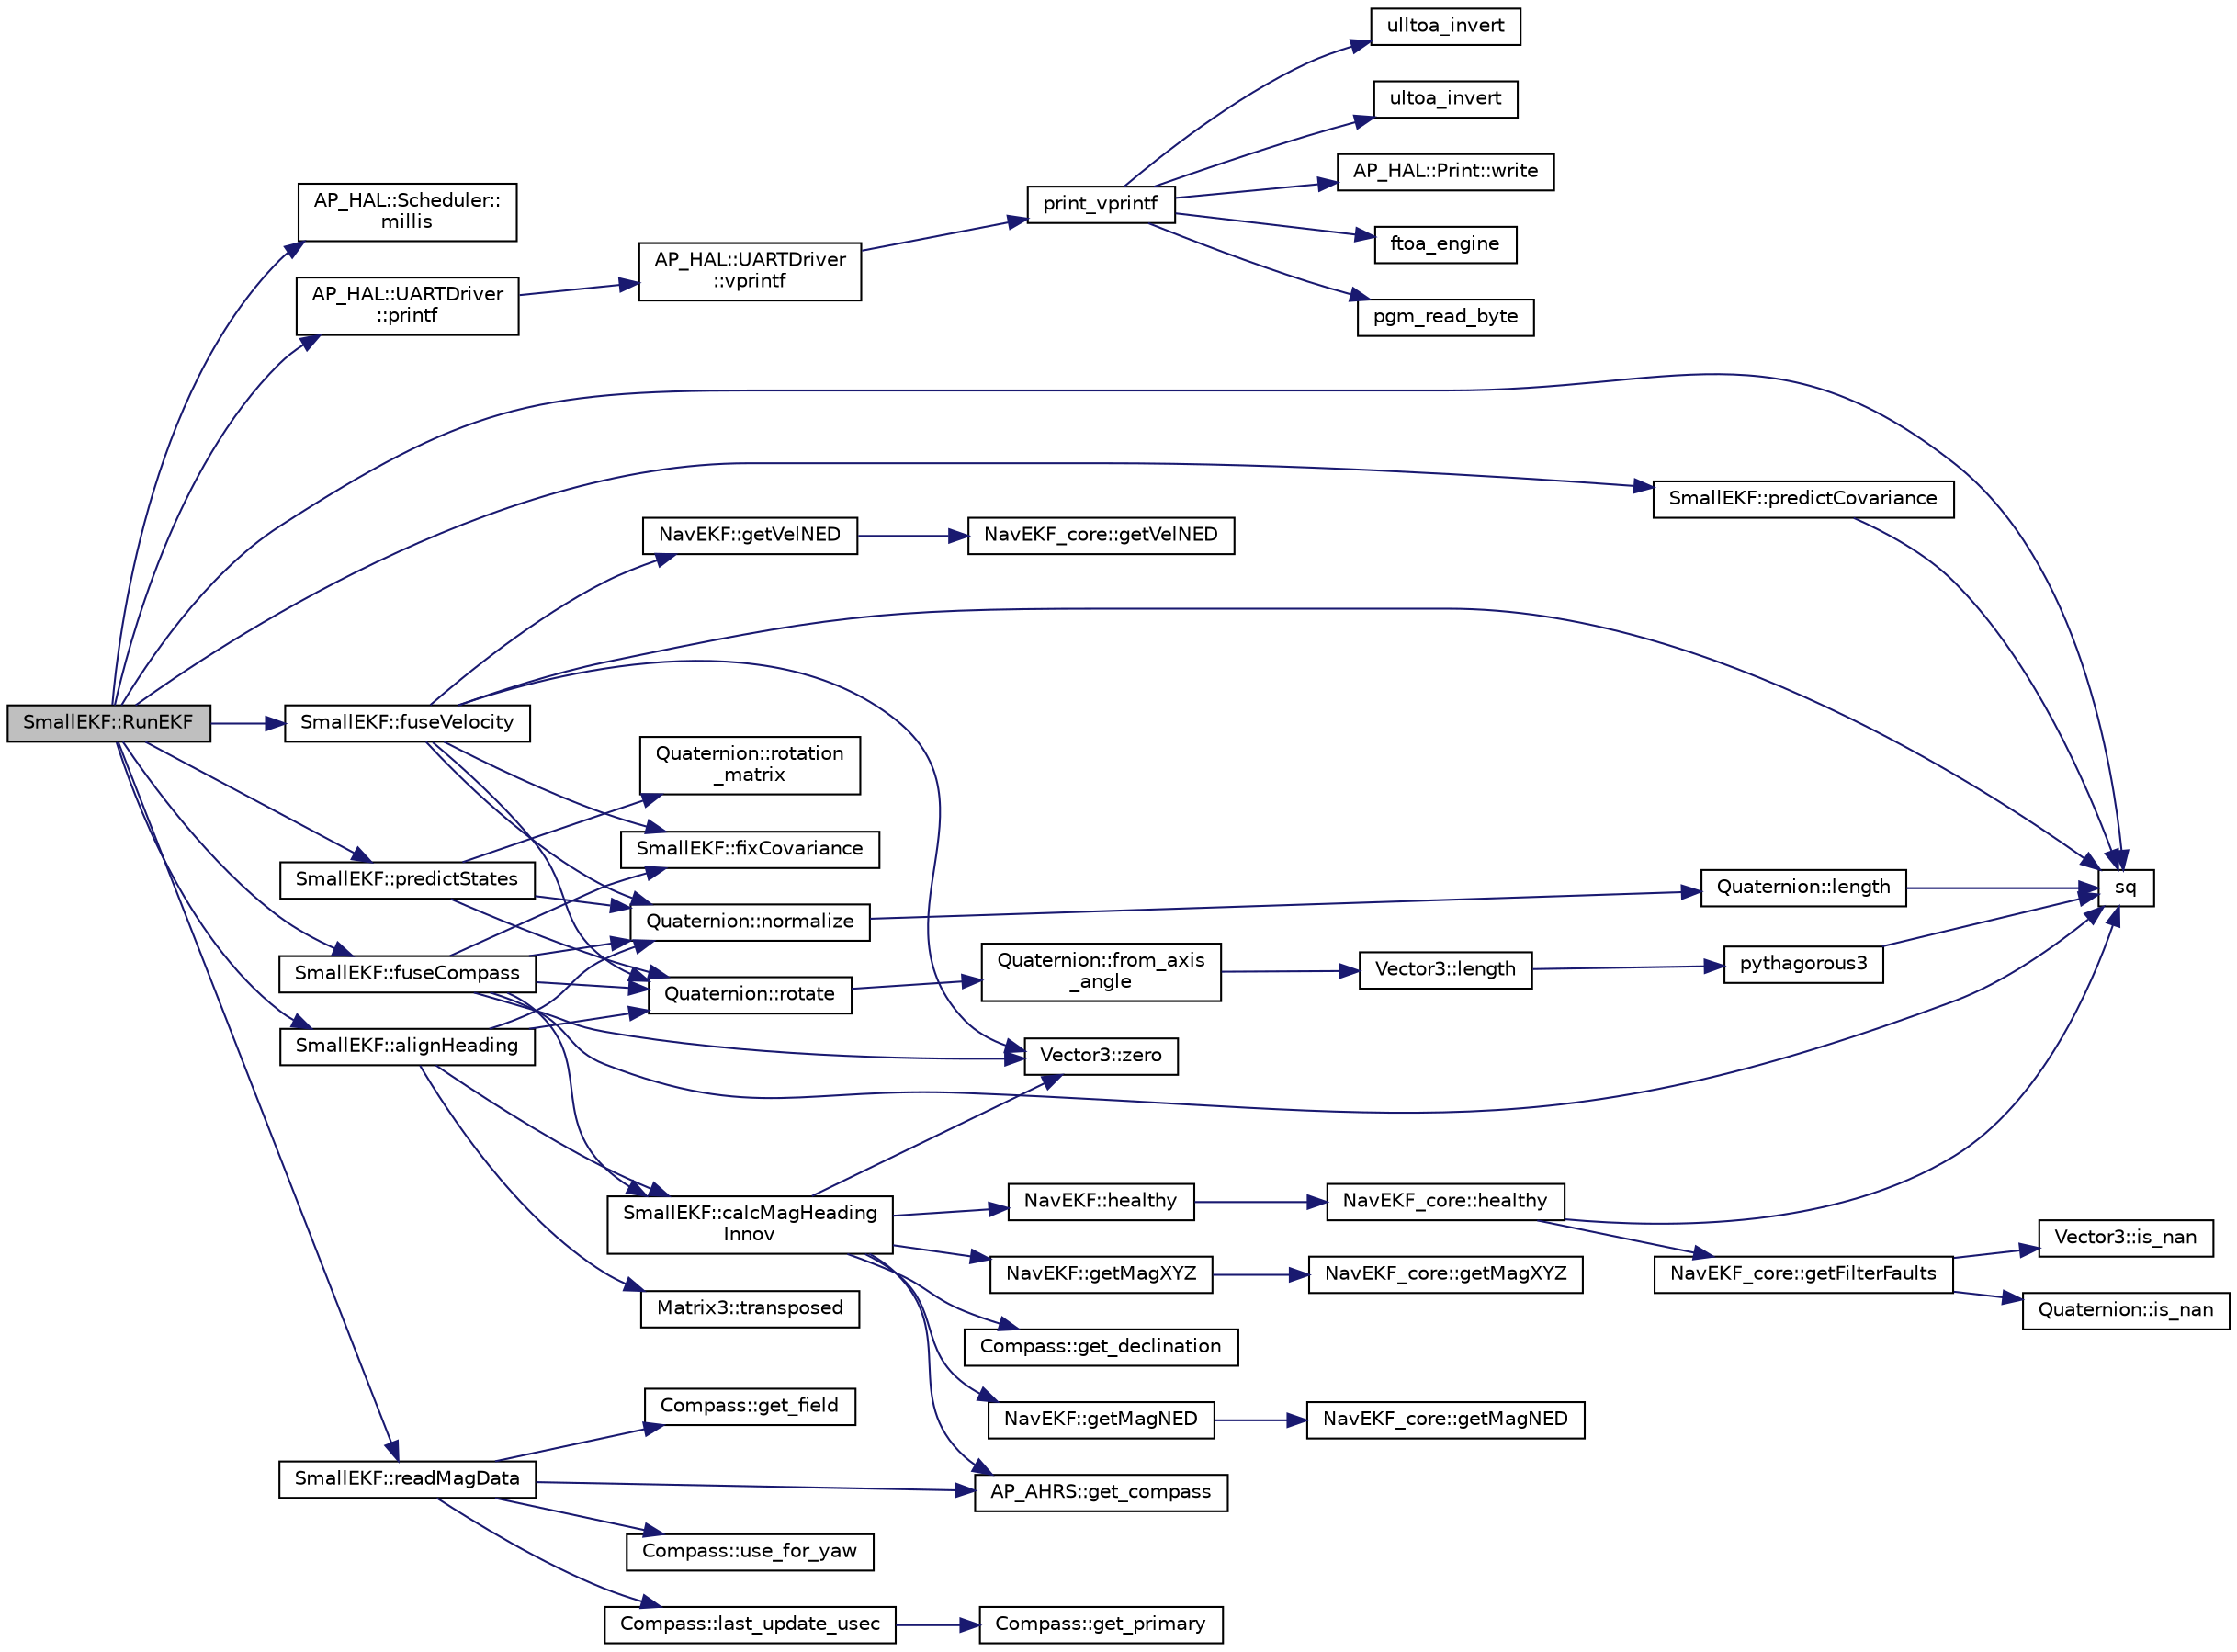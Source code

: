 digraph "SmallEKF::RunEKF"
{
 // INTERACTIVE_SVG=YES
  edge [fontname="Helvetica",fontsize="10",labelfontname="Helvetica",labelfontsize="10"];
  node [fontname="Helvetica",fontsize="10",shape=record];
  rankdir="LR";
  Node1 [label="SmallEKF::RunEKF",height=0.2,width=0.4,color="black", fillcolor="grey75", style="filled", fontcolor="black"];
  Node1 -> Node2 [color="midnightblue",fontsize="10",style="solid",fontname="Helvetica"];
  Node2 [label="AP_HAL::Scheduler::\lmillis",height=0.2,width=0.4,color="black", fillcolor="white", style="filled",URL="$classAP__HAL_1_1Scheduler.html#a26b68339fc68a562d8d3a1238d0ec8c1"];
  Node1 -> Node3 [color="midnightblue",fontsize="10",style="solid",fontname="Helvetica"];
  Node3 [label="sq",height=0.2,width=0.4,color="black", fillcolor="white", style="filled",URL="$AP__Math_8h.html#a00f57739f8671cb41eae08a51b7cbf7c"];
  Node1 -> Node4 [color="midnightblue",fontsize="10",style="solid",fontname="Helvetica"];
  Node4 [label="AP_HAL::UARTDriver\l::printf",height=0.2,width=0.4,color="black", fillcolor="white", style="filled",URL="$classAP__HAL_1_1UARTDriver.html#a65c7824b8877f7a2f79365c8ffae8f56"];
  Node4 -> Node5 [color="midnightblue",fontsize="10",style="solid",fontname="Helvetica"];
  Node5 [label="AP_HAL::UARTDriver\l::vprintf",height=0.2,width=0.4,color="black", fillcolor="white", style="filled",URL="$classAP__HAL_1_1UARTDriver.html#aa8abfb6d6641299472c29ac1edde559f"];
  Node5 -> Node6 [color="midnightblue",fontsize="10",style="solid",fontname="Helvetica"];
  Node6 [label="print_vprintf",height=0.2,width=0.4,color="black", fillcolor="white", style="filled",URL="$print__vprintf_8cpp.html#a473b9349f4b086b552a21eb8fe057016"];
  Node6 -> Node7 [color="midnightblue",fontsize="10",style="solid",fontname="Helvetica"];
  Node7 [label="AP_HAL::Print::write",height=0.2,width=0.4,color="black", fillcolor="white", style="filled",URL="$classAP__HAL_1_1Print.html#acc65391952a43334f8f5c9bef341f501"];
  Node6 -> Node8 [color="midnightblue",fontsize="10",style="solid",fontname="Helvetica"];
  Node8 [label="ftoa_engine",height=0.2,width=0.4,color="black", fillcolor="white", style="filled",URL="$ftoa__engine_8cpp.html#a1c28234da8f20b43c85890d4bb452947"];
  Node6 -> Node9 [color="midnightblue",fontsize="10",style="solid",fontname="Helvetica"];
  Node9 [label="pgm_read_byte",height=0.2,width=0.4,color="black", fillcolor="white", style="filled",URL="$AP__Progmem_8h.html#a1514e0408e036062b4af844baaf567da"];
  Node6 -> Node10 [color="midnightblue",fontsize="10",style="solid",fontname="Helvetica"];
  Node10 [label="ulltoa_invert",height=0.2,width=0.4,color="black", fillcolor="white", style="filled",URL="$utoa__invert_8cpp.html#a34926f552460b47c414ec4d83b32815c"];
  Node6 -> Node11 [color="midnightblue",fontsize="10",style="solid",fontname="Helvetica"];
  Node11 [label="ultoa_invert",height=0.2,width=0.4,color="black", fillcolor="white", style="filled",URL="$utoa__invert_8cpp.html#a5d99bba8e697c1e11da489d88fca8559"];
  Node1 -> Node12 [color="midnightblue",fontsize="10",style="solid",fontname="Helvetica"];
  Node12 [label="SmallEKF::predictStates",height=0.2,width=0.4,color="black", fillcolor="white", style="filled",URL="$classSmallEKF.html#ae356bfb153c3c9a735fbb5f072440f3a"];
  Node12 -> Node13 [color="midnightblue",fontsize="10",style="solid",fontname="Helvetica"];
  Node13 [label="Quaternion::rotate",height=0.2,width=0.4,color="black", fillcolor="white", style="filled",URL="$classQuaternion.html#aad078c52b4d7e9221963199f0dd075df"];
  Node13 -> Node14 [color="midnightblue",fontsize="10",style="solid",fontname="Helvetica"];
  Node14 [label="Quaternion::from_axis\l_angle",height=0.2,width=0.4,color="black", fillcolor="white", style="filled",URL="$classQuaternion.html#a6c21fe33378aa16a33cba869ba4af5dc"];
  Node14 -> Node15 [color="midnightblue",fontsize="10",style="solid",fontname="Helvetica"];
  Node15 [label="Vector3::length",height=0.2,width=0.4,color="black", fillcolor="white", style="filled",URL="$classVector3.html#ac1fd5514e368a1e1c2d13f71eda18345"];
  Node15 -> Node16 [color="midnightblue",fontsize="10",style="solid",fontname="Helvetica"];
  Node16 [label="pythagorous3",height=0.2,width=0.4,color="black", fillcolor="white", style="filled",URL="$AP__Math_8h.html#a6b05ff3296c2ed55b1cd74262a7330f6"];
  Node16 -> Node3 [color="midnightblue",fontsize="10",style="solid",fontname="Helvetica"];
  Node12 -> Node17 [color="midnightblue",fontsize="10",style="solid",fontname="Helvetica"];
  Node17 [label="Quaternion::normalize",height=0.2,width=0.4,color="black", fillcolor="white", style="filled",URL="$classQuaternion.html#a48e6bafb249c895ed25f29dc9170e11e"];
  Node17 -> Node18 [color="midnightblue",fontsize="10",style="solid",fontname="Helvetica"];
  Node18 [label="Quaternion::length",height=0.2,width=0.4,color="black", fillcolor="white", style="filled",URL="$classQuaternion.html#a6f5e82dd828c59392a3133d6d5877f39"];
  Node18 -> Node3 [color="midnightblue",fontsize="10",style="solid",fontname="Helvetica"];
  Node12 -> Node19 [color="midnightblue",fontsize="10",style="solid",fontname="Helvetica"];
  Node19 [label="Quaternion::rotation\l_matrix",height=0.2,width=0.4,color="black", fillcolor="white", style="filled",URL="$classQuaternion.html#afb7132c9c69a984a40be950a17effeaa",tooltip="-*- tab-width: 4; Mode: C++; c-basic-offset: 4; indent-tabs-mode: nil -*- "];
  Node1 -> Node20 [color="midnightblue",fontsize="10",style="solid",fontname="Helvetica"];
  Node20 [label="SmallEKF::predictCovariance",height=0.2,width=0.4,color="black", fillcolor="white", style="filled",URL="$classSmallEKF.html#a14c521d23d8422bf107c4d60a6cbc247"];
  Node20 -> Node3 [color="midnightblue",fontsize="10",style="solid",fontname="Helvetica"];
  Node1 -> Node21 [color="midnightblue",fontsize="10",style="solid",fontname="Helvetica"];
  Node21 [label="SmallEKF::fuseVelocity",height=0.2,width=0.4,color="black", fillcolor="white", style="filled",URL="$classSmallEKF.html#a874dcc56946ec2da09aa12b73e8bd970"];
  Node21 -> Node22 [color="midnightblue",fontsize="10",style="solid",fontname="Helvetica"];
  Node22 [label="NavEKF::getVelNED",height=0.2,width=0.4,color="black", fillcolor="white", style="filled",URL="$classNavEKF.html#a3925b0ab8bf958e0a8dfb84cd591c8b3"];
  Node22 -> Node23 [color="midnightblue",fontsize="10",style="solid",fontname="Helvetica"];
  Node23 [label="NavEKF_core::getVelNED",height=0.2,width=0.4,color="black", fillcolor="white", style="filled",URL="$classNavEKF__core.html#a217e1815ec9f69476462607bb0548131"];
  Node21 -> Node24 [color="midnightblue",fontsize="10",style="solid",fontname="Helvetica"];
  Node24 [label="Vector3::zero",height=0.2,width=0.4,color="black", fillcolor="white", style="filled",URL="$classVector3.html#adf1769d5ee5df2f8585df2f540fa5efe"];
  Node21 -> Node13 [color="midnightblue",fontsize="10",style="solid",fontname="Helvetica"];
  Node21 -> Node17 [color="midnightblue",fontsize="10",style="solid",fontname="Helvetica"];
  Node21 -> Node25 [color="midnightblue",fontsize="10",style="solid",fontname="Helvetica"];
  Node25 [label="SmallEKF::fixCovariance",height=0.2,width=0.4,color="black", fillcolor="white", style="filled",URL="$classSmallEKF.html#a27a4a77dd0c7d181bd2085a9d553a193"];
  Node21 -> Node3 [color="midnightblue",fontsize="10",style="solid",fontname="Helvetica"];
  Node1 -> Node26 [color="midnightblue",fontsize="10",style="solid",fontname="Helvetica"];
  Node26 [label="SmallEKF::alignHeading",height=0.2,width=0.4,color="black", fillcolor="white", style="filled",URL="$classSmallEKF.html#a795189f59fa31ed5b397a15f91408f70"];
  Node26 -> Node27 [color="midnightblue",fontsize="10",style="solid",fontname="Helvetica"];
  Node27 [label="SmallEKF::calcMagHeading\lInnov",height=0.2,width=0.4,color="black", fillcolor="white", style="filled",URL="$classSmallEKF.html#a991c54283e43ee0867269119746731f5"];
  Node27 -> Node28 [color="midnightblue",fontsize="10",style="solid",fontname="Helvetica"];
  Node28 [label="NavEKF::healthy",height=0.2,width=0.4,color="black", fillcolor="white", style="filled",URL="$classNavEKF.html#ad418b75ceae3dde42f8c588b7e88abb4"];
  Node28 -> Node29 [color="midnightblue",fontsize="10",style="solid",fontname="Helvetica"];
  Node29 [label="NavEKF_core::healthy",height=0.2,width=0.4,color="black", fillcolor="white", style="filled",URL="$classNavEKF__core.html#a0590305cfe1d6fc26af74d6f36ee5c38"];
  Node29 -> Node30 [color="midnightblue",fontsize="10",style="solid",fontname="Helvetica"];
  Node30 [label="NavEKF_core::getFilterFaults",height=0.2,width=0.4,color="black", fillcolor="white", style="filled",URL="$classNavEKF__core.html#a824777ac28f1f0f5c06c84d4a7423e62"];
  Node30 -> Node31 [color="midnightblue",fontsize="10",style="solid",fontname="Helvetica"];
  Node31 [label="Quaternion::is_nan",height=0.2,width=0.4,color="black", fillcolor="white", style="filled",URL="$classQuaternion.html#aa3036ce97bb5a7394a2d65edecd8f1ab"];
  Node30 -> Node32 [color="midnightblue",fontsize="10",style="solid",fontname="Helvetica"];
  Node32 [label="Vector3::is_nan",height=0.2,width=0.4,color="black", fillcolor="white", style="filled",URL="$classVector3.html#a076ee3d40e645623b54650cca5ae6df7"];
  Node29 -> Node3 [color="midnightblue",fontsize="10",style="solid",fontname="Helvetica"];
  Node27 -> Node33 [color="midnightblue",fontsize="10",style="solid",fontname="Helvetica"];
  Node33 [label="NavEKF::getMagNED",height=0.2,width=0.4,color="black", fillcolor="white", style="filled",URL="$classNavEKF.html#a1bccd4b8bcc129f2daabf04b02a44bf3"];
  Node33 -> Node34 [color="midnightblue",fontsize="10",style="solid",fontname="Helvetica"];
  Node34 [label="NavEKF_core::getMagNED",height=0.2,width=0.4,color="black", fillcolor="white", style="filled",URL="$classNavEKF__core.html#a20edc5613c2b81bcbcf8076b8de9a11c"];
  Node27 -> Node35 [color="midnightblue",fontsize="10",style="solid",fontname="Helvetica"];
  Node35 [label="NavEKF::getMagXYZ",height=0.2,width=0.4,color="black", fillcolor="white", style="filled",URL="$classNavEKF.html#add08a20902184b616da1e9f79efcbc5f"];
  Node35 -> Node36 [color="midnightblue",fontsize="10",style="solid",fontname="Helvetica"];
  Node36 [label="NavEKF_core::getMagXYZ",height=0.2,width=0.4,color="black", fillcolor="white", style="filled",URL="$classNavEKF__core.html#a2fb18d5988bf7cd09d8b48d01f4d6170"];
  Node27 -> Node24 [color="midnightblue",fontsize="10",style="solid",fontname="Helvetica"];
  Node27 -> Node37 [color="midnightblue",fontsize="10",style="solid",fontname="Helvetica"];
  Node37 [label="AP_AHRS::get_compass",height=0.2,width=0.4,color="black", fillcolor="white", style="filled",URL="$classAP__AHRS.html#adf808841de62499bc8c388fc798d47f1"];
  Node27 -> Node38 [color="midnightblue",fontsize="10",style="solid",fontname="Helvetica"];
  Node38 [label="Compass::get_declination",height=0.2,width=0.4,color="black", fillcolor="white", style="filled",URL="$classCompass.html#a5051de1d15ee203600422235ab93c88c"];
  Node26 -> Node39 [color="midnightblue",fontsize="10",style="solid",fontname="Helvetica"];
  Node39 [label="Matrix3::transposed",height=0.2,width=0.4,color="black", fillcolor="white", style="filled",URL="$classMatrix3.html#a18e2df03dec4abdf11fc9fb60ed7c226"];
  Node26 -> Node13 [color="midnightblue",fontsize="10",style="solid",fontname="Helvetica"];
  Node26 -> Node17 [color="midnightblue",fontsize="10",style="solid",fontname="Helvetica"];
  Node1 -> Node40 [color="midnightblue",fontsize="10",style="solid",fontname="Helvetica"];
  Node40 [label="SmallEKF::readMagData",height=0.2,width=0.4,color="black", fillcolor="white", style="filled",URL="$classSmallEKF.html#af8f6daa5f7c00cf13e28978c019feac3"];
  Node40 -> Node37 [color="midnightblue",fontsize="10",style="solid",fontname="Helvetica"];
  Node40 -> Node41 [color="midnightblue",fontsize="10",style="solid",fontname="Helvetica"];
  Node41 [label="Compass::use_for_yaw",height=0.2,width=0.4,color="black", fillcolor="white", style="filled",URL="$classCompass.html#a97437729a583cd900e4dd1d6d84a4a0e",tooltip="return true if the compass should be used for yaw calculations "];
  Node40 -> Node42 [color="midnightblue",fontsize="10",style="solid",fontname="Helvetica"];
  Node42 [label="Compass::last_update_usec",height=0.2,width=0.4,color="black", fillcolor="white", style="filled",URL="$classCompass.html#a9600516e0dbde9186d3b14b3457af013"];
  Node42 -> Node43 [color="midnightblue",fontsize="10",style="solid",fontname="Helvetica"];
  Node43 [label="Compass::get_primary",height=0.2,width=0.4,color="black", fillcolor="white", style="filled",URL="$classCompass.html#a0120c84cc915d5a34aafedc1ce3f5186"];
  Node40 -> Node44 [color="midnightblue",fontsize="10",style="solid",fontname="Helvetica"];
  Node44 [label="Compass::get_field",height=0.2,width=0.4,color="black", fillcolor="white", style="filled",URL="$classCompass.html#aa1f44c7920bbd147fa2e58bfedd3c4bb",tooltip="Return the current field as a Vector3f in milligauss. "];
  Node1 -> Node45 [color="midnightblue",fontsize="10",style="solid",fontname="Helvetica"];
  Node45 [label="SmallEKF::fuseCompass",height=0.2,width=0.4,color="black", fillcolor="white", style="filled",URL="$classSmallEKF.html#a7149793dd06bfb4eec2c0619b2aa2ff0"];
  Node45 -> Node3 [color="midnightblue",fontsize="10",style="solid",fontname="Helvetica"];
  Node45 -> Node27 [color="midnightblue",fontsize="10",style="solid",fontname="Helvetica"];
  Node45 -> Node24 [color="midnightblue",fontsize="10",style="solid",fontname="Helvetica"];
  Node45 -> Node13 [color="midnightblue",fontsize="10",style="solid",fontname="Helvetica"];
  Node45 -> Node17 [color="midnightblue",fontsize="10",style="solid",fontname="Helvetica"];
  Node45 -> Node25 [color="midnightblue",fontsize="10",style="solid",fontname="Helvetica"];
}

